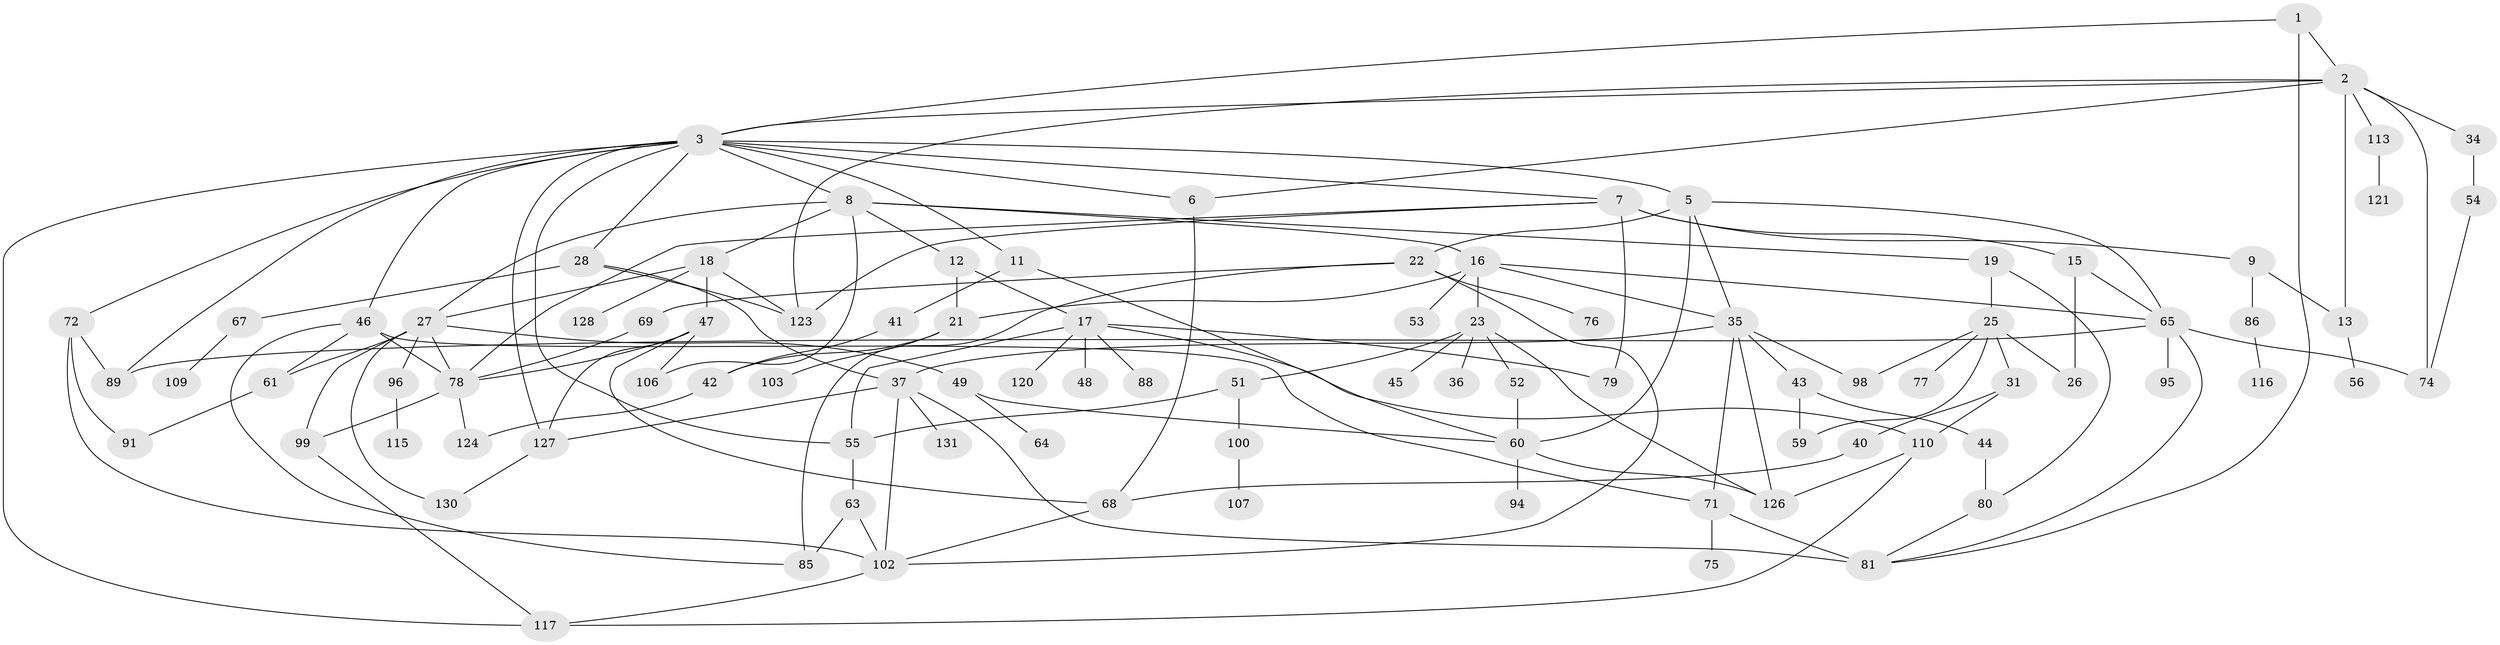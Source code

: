 // original degree distribution, {3: 0.2803030303030303, 4: 0.1590909090909091, 9: 0.007575757575757576, 7: 0.030303030303030304, 5: 0.06060606060606061, 6: 0.030303030303030304, 2: 0.25757575757575757, 8: 0.007575757575757576, 1: 0.16666666666666666}
// Generated by graph-tools (version 1.1) at 2025/10/02/27/25 16:10:54]
// undirected, 93 vertices, 151 edges
graph export_dot {
graph [start="1"]
  node [color=gray90,style=filled];
  1 [super="+129"];
  2 [super="+20"];
  3 [super="+4"];
  5;
  6 [super="+57"];
  7 [super="+10"];
  8 [super="+14"];
  9;
  11 [super="+39"];
  12;
  13 [super="+93"];
  15;
  16 [super="+58"];
  17 [super="+70"];
  18 [super="+29"];
  19;
  21 [super="+30"];
  22 [super="+62"];
  23 [super="+24"];
  25 [super="+50"];
  26;
  27 [super="+32"];
  28 [super="+33"];
  31;
  34;
  35 [super="+38"];
  36;
  37 [super="+132"];
  40;
  41;
  42;
  43;
  44;
  45;
  46 [super="+90"];
  47 [super="+66"];
  48;
  49 [super="+108"];
  51;
  52 [super="+111"];
  53;
  54;
  55 [super="+83"];
  56;
  59 [super="+112"];
  60 [super="+92"];
  61;
  63;
  64;
  65 [super="+82"];
  67;
  68 [super="+73"];
  69;
  71 [super="+97"];
  72 [super="+84"];
  74;
  75;
  76;
  77;
  78 [super="+87"];
  79 [super="+119"];
  80 [super="+122"];
  81 [super="+105"];
  85 [super="+101"];
  86;
  88 [super="+118"];
  89;
  91;
  94;
  95;
  96;
  98;
  99;
  100;
  102 [super="+104"];
  103;
  106;
  107;
  109;
  110;
  113 [super="+114"];
  115;
  116;
  117 [super="+125"];
  120;
  121;
  123;
  124;
  126;
  127;
  128;
  130;
  131;
  1 -- 2;
  1 -- 3;
  1 -- 81;
  2 -- 13;
  2 -- 113;
  2 -- 3;
  2 -- 34;
  2 -- 74;
  2 -- 123;
  2 -- 6;
  3 -- 6;
  3 -- 7;
  3 -- 8;
  3 -- 11;
  3 -- 28;
  3 -- 55;
  3 -- 5;
  3 -- 117;
  3 -- 72;
  3 -- 89;
  3 -- 46;
  3 -- 127;
  5 -- 22;
  5 -- 35;
  5 -- 60;
  5 -- 65;
  6 -- 68;
  7 -- 9;
  7 -- 15;
  7 -- 123;
  7 -- 79;
  7 -- 78;
  8 -- 12;
  8 -- 16;
  8 -- 19;
  8 -- 18;
  8 -- 27;
  8 -- 106;
  9 -- 86;
  9 -- 13;
  11 -- 41;
  11 -- 60;
  12 -- 17 [weight=2];
  12 -- 21;
  13 -- 56;
  15 -- 26;
  15 -- 65;
  16 -- 23 [weight=2];
  16 -- 53;
  16 -- 35;
  16 -- 65;
  16 -- 21;
  17 -- 48;
  17 -- 79;
  17 -- 88 [weight=2];
  17 -- 110;
  17 -- 120;
  17 -- 55;
  18 -- 47;
  18 -- 128;
  18 -- 123;
  18 -- 27;
  19 -- 25;
  19 -- 80;
  21 -- 103;
  21 -- 42;
  22 -- 69;
  22 -- 85;
  22 -- 102;
  22 -- 76;
  23 -- 36;
  23 -- 52;
  23 -- 51;
  23 -- 45;
  23 -- 126;
  25 -- 31;
  25 -- 77;
  25 -- 26 [weight=2];
  25 -- 59;
  25 -- 98;
  27 -- 61;
  27 -- 99;
  27 -- 130;
  27 -- 78;
  27 -- 96;
  27 -- 49;
  28 -- 67;
  28 -- 123;
  28 -- 37;
  31 -- 40;
  31 -- 110;
  34 -- 54;
  35 -- 43;
  35 -- 126;
  35 -- 98;
  35 -- 71;
  35 -- 37;
  37 -- 127;
  37 -- 131;
  37 -- 102;
  37 -- 81;
  40 -- 68;
  41 -- 42;
  42 -- 124;
  43 -- 44;
  43 -- 59;
  44 -- 80;
  46 -- 71;
  46 -- 78;
  46 -- 61;
  46 -- 85;
  47 -- 106;
  47 -- 127;
  47 -- 78;
  47 -- 68;
  49 -- 64;
  49 -- 60;
  51 -- 100;
  51 -- 55;
  52 -- 60;
  54 -- 74;
  55 -- 63;
  60 -- 94;
  60 -- 126;
  61 -- 91;
  63 -- 85;
  63 -- 102;
  65 -- 74;
  65 -- 89;
  65 -- 95;
  65 -- 81;
  67 -- 109;
  68 -- 102;
  69 -- 78;
  71 -- 75;
  71 -- 81 [weight=3];
  72 -- 102;
  72 -- 89;
  72 -- 91;
  78 -- 124;
  78 -- 99;
  80 -- 81;
  86 -- 116;
  96 -- 115;
  99 -- 117;
  100 -- 107;
  102 -- 117;
  110 -- 126;
  110 -- 117;
  113 -- 121 [weight=2];
  127 -- 130;
}
